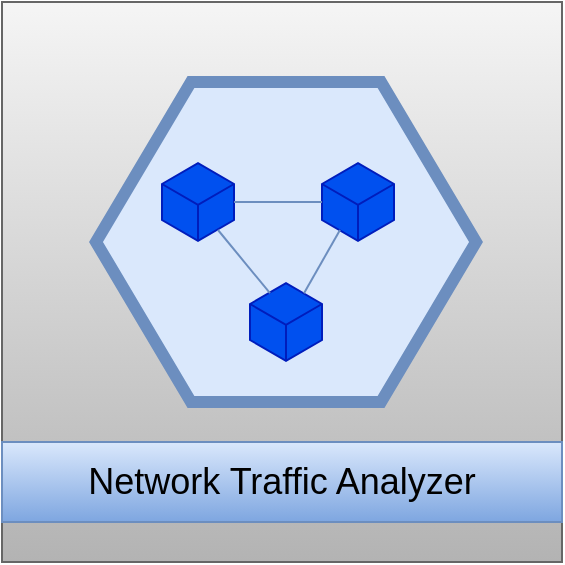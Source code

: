 <mxfile version="12.8.8" type="device"><diagram id="fYVZpUAn5AE6XuIEEGcS" name="Page-1"><mxGraphModel dx="1099" dy="776" grid="1" gridSize="10" guides="1" tooltips="1" connect="1" arrows="1" fold="1" page="1" pageScale="1" pageWidth="850" pageHeight="1100" math="0" shadow="0"><root><mxCell id="0"/><mxCell id="1" parent="0"/><mxCell id="NahNEf6arAGqOp8cWdcf-9" value="" style="whiteSpace=wrap;html=1;aspect=fixed;fillColor=#f5f5f5;strokeColor=#666666;gradientColor=#b3b3b3;" vertex="1" parent="1"><mxGeometry x="80" y="80" width="280" height="280" as="geometry"/></mxCell><mxCell id="NahNEf6arAGqOp8cWdcf-8" value="" style="shape=hexagon;perimeter=hexagonPerimeter2;whiteSpace=wrap;html=1;fillColor=#dae8fc;strokeColor=#6c8ebf;strokeWidth=6;" vertex="1" parent="1"><mxGeometry x="127" y="120" width="190" height="160" as="geometry"/></mxCell><mxCell id="NahNEf6arAGqOp8cWdcf-1" value="" style="html=1;whiteSpace=wrap;aspect=fixed;shape=isoCube;backgroundOutline=1;fillColor=#0050ef;strokeColor=#001DBC;fontColor=#ffffff;" vertex="1" parent="1"><mxGeometry x="160" y="160" width="36" height="40" as="geometry"/></mxCell><mxCell id="NahNEf6arAGqOp8cWdcf-2" value="" style="html=1;whiteSpace=wrap;aspect=fixed;shape=isoCube;backgroundOutline=1;fillColor=#0050ef;strokeColor=#001DBC;fontColor=#ffffff;" vertex="1" parent="1"><mxGeometry x="240" y="160" width="36" height="40" as="geometry"/></mxCell><mxCell id="NahNEf6arAGqOp8cWdcf-3" value="" style="html=1;whiteSpace=wrap;aspect=fixed;shape=isoCube;backgroundOutline=1;fillColor=#0050ef;strokeColor=#001DBC;fontColor=#ffffff;" vertex="1" parent="1"><mxGeometry x="204" y="220" width="36" height="40" as="geometry"/></mxCell><mxCell id="NahNEf6arAGqOp8cWdcf-5" value="" style="endArrow=none;html=1;exitX=0;exitY=0;exitDx=0;exitDy=11;exitPerimeter=0;entryX=0;entryY=0;entryDx=36;entryDy=11;entryPerimeter=0;fillColor=#dae8fc;strokeColor=#6c8ebf;" edge="1" parent="1"><mxGeometry width="50" height="50" relative="1" as="geometry"><mxPoint x="240" y="180" as="sourcePoint"/><mxPoint x="196" y="180" as="targetPoint"/></mxGeometry></mxCell><mxCell id="NahNEf6arAGqOp8cWdcf-6" value="" style="endArrow=none;html=1;exitX=0;exitY=0;exitDx=36;exitDy=29;exitPerimeter=0;entryX=0;entryY=0;entryDx=18;entryDy=0.608;entryPerimeter=0;fillColor=#dae8fc;strokeColor=#6c8ebf;" edge="1" parent="1"><mxGeometry width="50" height="50" relative="1" as="geometry"><mxPoint x="188" y="194" as="sourcePoint"/><mxPoint x="214" y="225.608" as="targetPoint"/></mxGeometry></mxCell><mxCell id="NahNEf6arAGqOp8cWdcf-7" value="" style="endArrow=none;html=1;exitX=0;exitY=0;exitDx=18;exitDy=0.608;exitPerimeter=0;entryX=0;entryY=0;entryDx=0;entryDy=29;entryPerimeter=0;fillColor=#dae8fc;strokeColor=#6c8ebf;" edge="1" parent="1"><mxGeometry width="50" height="50" relative="1" as="geometry"><mxPoint x="231" y="225.608" as="sourcePoint"/><mxPoint x="249" y="194" as="targetPoint"/></mxGeometry></mxCell><mxCell id="NahNEf6arAGqOp8cWdcf-10" value="&lt;font style=&quot;font-size: 18px&quot;&gt;Network Traffic Analyzer&lt;/font&gt;" style="text;html=1;strokeColor=#6c8ebf;fillColor=#dae8fc;align=center;verticalAlign=middle;whiteSpace=wrap;rounded=0;gradientColor=#7ea6e0;" vertex="1" parent="1"><mxGeometry x="80" y="300" width="280" height="40" as="geometry"/></mxCell></root></mxGraphModel></diagram></mxfile>
